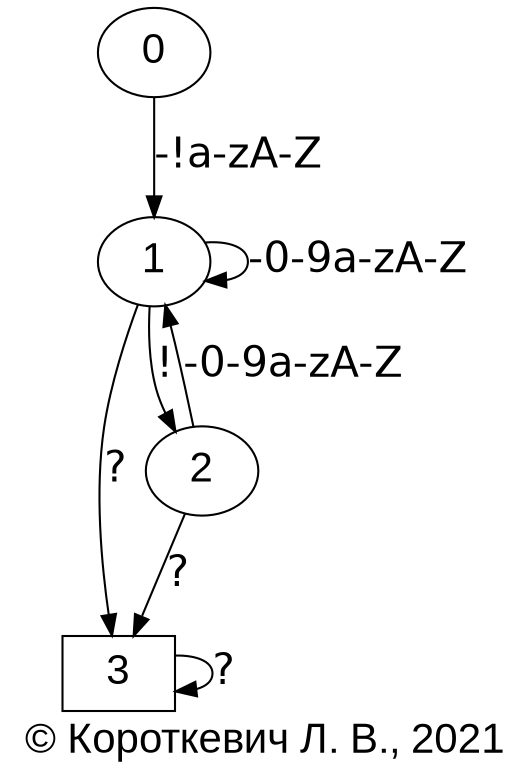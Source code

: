 digraph {
    graph [ resolution=128, fontname=Arial, fontsize=20 ];
    node [ fontname=Arial, fontsize=20];
    edge [ fontname=Helvetica, fontsize=20];
        
    3[ shape=box ]
    0->1[label="-!a-zA-Z"]
    1->1[label="-0-9a-zA-Z"]
    1->2[label="!"]
    1->3[label="?"]
    2->1[label="-0-9a-zA-Z"]
    2->3[label="?"]
    3->3[label="?"]
        
    
//     1[ shape=box ]
//     3[ shape=box ]
//     
//     0->1[label="!a-zA-Z"]
//     0->2[label="?"]
//     2->2[label="?"]
//     2->1[label="!a-zA-Z0-9"]
//     1->2[label="?"]
//     1->1[label="!a-zA-Z0-9"]
//     2->3[label="-"]
//     3->2[label="?"]
//     3->1[label="!a-zA-Z0-9"]
//     1->3[label="-"]
//     3->4[label="-"]
//     4->2[label="?"]
//     4->1[label="!a-zA-Z0-9"]
    
    label="© Короткевич Л. В., 2021";
    labelloc=bottom;
    labeljust=right;

    
}
